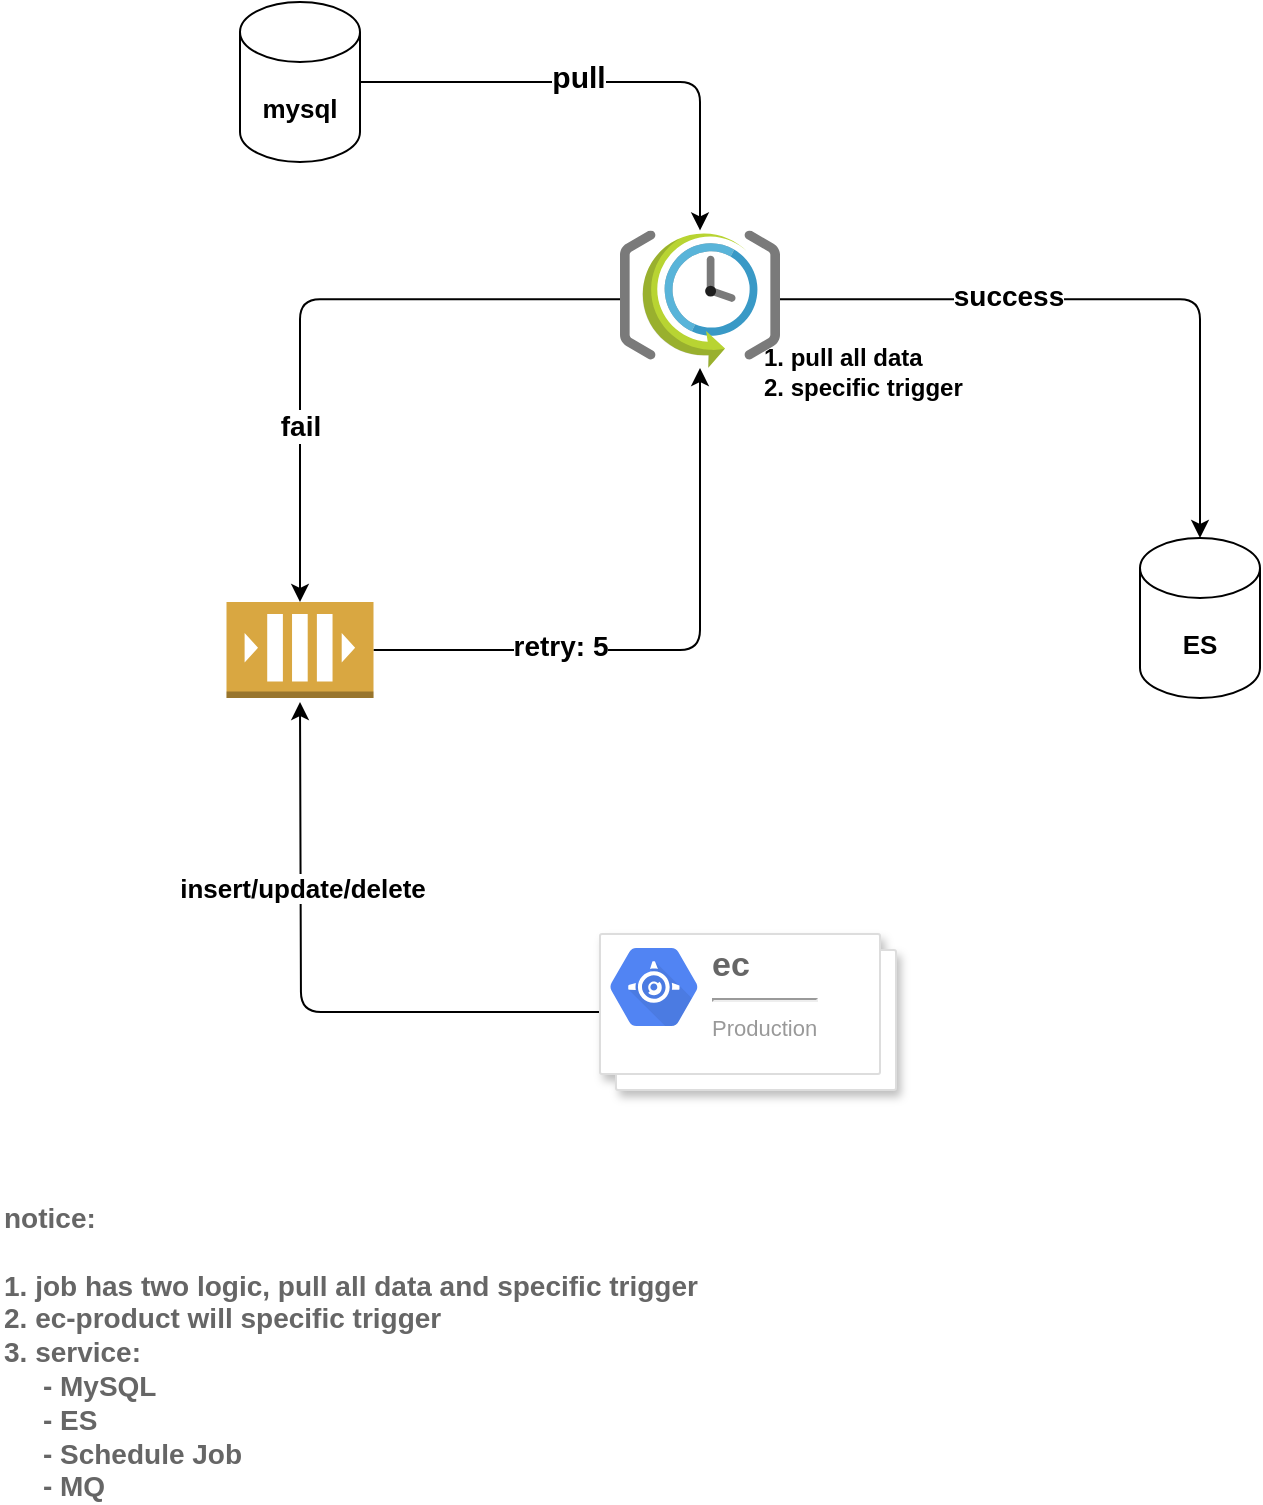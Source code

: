 <mxfile version="13.9.2" type="github">
  <diagram id="0-eV2PE7upg4RRqlszg1" name="Page-1">
    <mxGraphModel dx="942" dy="582" grid="1" gridSize="10" guides="1" tooltips="1" connect="1" arrows="1" fold="1" page="1" pageScale="1" pageWidth="827" pageHeight="1169" math="0" shadow="0">
      <root>
        <mxCell id="0" />
        <mxCell id="1" parent="0" />
        <mxCell id="6yI-PKDfxf6nPblSOdHI-5" value="&lt;b&gt;1. pull all data&lt;br&gt;2. specific&amp;nbsp;trigger&lt;/b&gt;" style="text;html=1;align=left;verticalAlign=middle;resizable=0;points=[];autosize=1;" vertex="1" parent="1">
          <mxGeometry x="440" y="250" width="110" height="30" as="geometry" />
        </mxCell>
        <mxCell id="6yI-PKDfxf6nPblSOdHI-3" style="edgeStyle=orthogonalEdgeStyle;rounded=1;orthogonalLoop=1;jettySize=auto;html=1;" edge="1" parent="1" source="6yI-PKDfxf6nPblSOdHI-1" target="6yI-PKDfxf6nPblSOdHI-2">
          <mxGeometry relative="1" as="geometry" />
        </mxCell>
        <mxCell id="6yI-PKDfxf6nPblSOdHI-4" value="&lt;font style=&quot;font-size: 15px&quot;&gt;&lt;b&gt;pull&lt;/b&gt;&lt;/font&gt;" style="edgeLabel;html=1;align=center;verticalAlign=middle;resizable=0;points=[];" vertex="1" connectable="0" parent="6yI-PKDfxf6nPblSOdHI-3">
          <mxGeometry x="-0.05" relative="1" as="geometry">
            <mxPoint x="-7" y="-3" as="offset" />
          </mxGeometry>
        </mxCell>
        <mxCell id="6yI-PKDfxf6nPblSOdHI-1" value="&lt;font style=&quot;font-size: 13px&quot;&gt;&lt;b&gt;mysql&lt;/b&gt;&lt;/font&gt;" style="shape=cylinder3;whiteSpace=wrap;html=1;boundedLbl=1;backgroundOutline=1;size=15;" vertex="1" parent="1">
          <mxGeometry x="180" y="80" width="60" height="80" as="geometry" />
        </mxCell>
        <mxCell id="6yI-PKDfxf6nPblSOdHI-19" style="edgeStyle=orthogonalEdgeStyle;rounded=1;orthogonalLoop=1;jettySize=auto;html=1;entryX=0.5;entryY=0;entryDx=0;entryDy=0;entryPerimeter=0;" edge="1" parent="1" source="6yI-PKDfxf6nPblSOdHI-2" target="6yI-PKDfxf6nPblSOdHI-15">
          <mxGeometry relative="1" as="geometry" />
        </mxCell>
        <mxCell id="6yI-PKDfxf6nPblSOdHI-22" style="edgeStyle=orthogonalEdgeStyle;rounded=1;orthogonalLoop=1;jettySize=auto;html=1;entryX=0.5;entryY=0;entryDx=0;entryDy=0;entryPerimeter=0;" edge="1" parent="1" source="6yI-PKDfxf6nPblSOdHI-2" target="6yI-PKDfxf6nPblSOdHI-9">
          <mxGeometry relative="1" as="geometry" />
        </mxCell>
        <mxCell id="6yI-PKDfxf6nPblSOdHI-2" value="" style="aspect=fixed;html=1;points=[];align=center;image;fontSize=12;image=img/lib/mscae/SchedulerJobCollection.svg;" vertex="1" parent="1">
          <mxGeometry x="370" y="194.2" width="80" height="68.8" as="geometry" />
        </mxCell>
        <mxCell id="6yI-PKDfxf6nPblSOdHI-9" value="&lt;b&gt;&lt;font style=&quot;font-size: 13px&quot;&gt;ES&lt;/font&gt;&lt;/b&gt;" style="shape=cylinder3;whiteSpace=wrap;html=1;boundedLbl=1;backgroundOutline=1;size=15;" vertex="1" parent="1">
          <mxGeometry x="630" y="348" width="60" height="80" as="geometry" />
        </mxCell>
        <mxCell id="6yI-PKDfxf6nPblSOdHI-16" style="edgeStyle=orthogonalEdgeStyle;rounded=1;orthogonalLoop=1;jettySize=auto;html=1;" edge="1" parent="1" source="6yI-PKDfxf6nPblSOdHI-15" target="6yI-PKDfxf6nPblSOdHI-2">
          <mxGeometry relative="1" as="geometry">
            <mxPoint x="660" y="230" as="targetPoint" />
          </mxGeometry>
        </mxCell>
        <mxCell id="6yI-PKDfxf6nPblSOdHI-17" value="&lt;font style=&quot;font-size: 14px&quot;&gt;&lt;b&gt;retry: 5&lt;/b&gt;&lt;/font&gt;" style="edgeLabel;html=1;align=center;verticalAlign=middle;resizable=0;points=[];" vertex="1" connectable="0" parent="6yI-PKDfxf6nPblSOdHI-16">
          <mxGeometry x="0.08" y="43" relative="1" as="geometry">
            <mxPoint x="-27" y="-1.25" as="offset" />
          </mxGeometry>
        </mxCell>
        <mxCell id="6yI-PKDfxf6nPblSOdHI-15" value="" style="outlineConnect=0;dashed=0;verticalLabelPosition=bottom;verticalAlign=top;align=center;html=1;shape=mxgraph.aws3.queue;fillColor=#D9A741;gradientColor=none;" vertex="1" parent="1">
          <mxGeometry x="173.25" y="380" width="73.5" height="48" as="geometry" />
        </mxCell>
        <mxCell id="6yI-PKDfxf6nPblSOdHI-24" value="&lt;font style=&quot;font-size: 14px&quot;&gt;&lt;b&gt;fail&lt;/b&gt;&lt;/font&gt;" style="edgeLabel;html=1;align=center;verticalAlign=middle;resizable=0;points=[];" vertex="1" connectable="0" parent="1">
          <mxGeometry x="350" y="412" as="geometry">
            <mxPoint x="-140" y="-120" as="offset" />
          </mxGeometry>
        </mxCell>
        <mxCell id="6yI-PKDfxf6nPblSOdHI-25" value="&lt;font style=&quot;font-size: 14px&quot;&gt;&lt;b&gt;success&lt;/b&gt;&lt;/font&gt;" style="edgeLabel;html=1;align=center;verticalAlign=middle;resizable=0;points=[];" vertex="1" connectable="0" parent="1">
          <mxGeometry x="560" y="240.6" as="geometry">
            <mxPoint x="4" y="-14" as="offset" />
          </mxGeometry>
        </mxCell>
        <mxCell id="6yI-PKDfxf6nPblSOdHI-32" style="edgeStyle=orthogonalEdgeStyle;rounded=1;orthogonalLoop=1;jettySize=auto;html=1;" edge="1" parent="1" source="6yI-PKDfxf6nPblSOdHI-30">
          <mxGeometry relative="1" as="geometry">
            <mxPoint x="210" y="430" as="targetPoint" />
          </mxGeometry>
        </mxCell>
        <mxCell id="6yI-PKDfxf6nPblSOdHI-33" value="&lt;font style=&quot;font-size: 13px&quot;&gt;&lt;b&gt;insert/update/delete&lt;/b&gt;&lt;/font&gt;" style="edgeLabel;html=1;align=center;verticalAlign=middle;resizable=0;points=[];" vertex="1" connectable="0" parent="6yI-PKDfxf6nPblSOdHI-32">
          <mxGeometry x="-0.016" y="-43" relative="1" as="geometry">
            <mxPoint x="-43" y="-62" as="offset" />
          </mxGeometry>
        </mxCell>
        <mxCell id="6yI-PKDfxf6nPblSOdHI-30" value="" style="shape=mxgraph.gcp2.doubleRect;strokeColor=#dddddd;shadow=1;strokeWidth=1;" vertex="1" parent="1">
          <mxGeometry x="360" y="546" width="148" height="78" as="geometry" />
        </mxCell>
        <mxCell id="6yI-PKDfxf6nPblSOdHI-31" value="&lt;font color=&quot;#666666&quot;&gt;&lt;b&gt;&lt;font style=&quot;font-size: 17px&quot;&gt;ec&lt;/font&gt;&lt;/b&gt;&lt;br&gt;&lt;/font&gt;&lt;hr&gt;&lt;font style=&quot;font-size: 11px&quot;&gt;Production&lt;/font&gt;" style="dashed=0;connectable=0;html=1;fillColor=#5184F3;strokeColor=none;shape=mxgraph.gcp2.app_engine;part=1;labelPosition=right;verticalLabelPosition=middle;align=left;verticalAlign=top;spacingLeft=5;fontColor=#999999;fontSize=12;spacingTop=-8;" vertex="1" parent="6yI-PKDfxf6nPblSOdHI-30">
          <mxGeometry width="44" height="39" relative="1" as="geometry">
            <mxPoint x="5" y="7" as="offset" />
          </mxGeometry>
        </mxCell>
        <mxCell id="6yI-PKDfxf6nPblSOdHI-34" value="&lt;font color=&quot;#666666&quot;&gt;&lt;b&gt;&lt;font style=&quot;font-size: 14px&quot;&gt;notice:&amp;nbsp;&lt;br&gt;&lt;br&gt;1. job has two logic, pull all data and specific trigger&lt;br&gt;2. ec-product will&amp;nbsp;&lt;/font&gt;&lt;/b&gt;&lt;b&gt;&lt;font style=&quot;font-size: 14px&quot;&gt;specific&amp;nbsp;&lt;/font&gt;&lt;/b&gt;&lt;/font&gt;&lt;b&gt;&lt;font style=&quot;font-size: 14px&quot;&gt;&lt;font color=&quot;#666666&quot;&gt;trigger&lt;br&gt;3. service:&amp;nbsp;&lt;br&gt;&amp;nbsp; &amp;nbsp; &amp;nbsp;- MySQL&lt;br&gt;&amp;nbsp; &amp;nbsp; &amp;nbsp;- ES&lt;br&gt;&amp;nbsp; &amp;nbsp; &amp;nbsp;- Schedule Job&lt;br&gt;&amp;nbsp; &amp;nbsp; &amp;nbsp;- MQ&lt;/font&gt;&lt;br&gt;&lt;/font&gt;&lt;/b&gt;" style="text;html=1;strokeColor=none;fillColor=none;align=left;verticalAlign=middle;whiteSpace=wrap;rounded=0;" vertex="1" parent="1">
          <mxGeometry x="60" y="690" width="400" height="130" as="geometry" />
        </mxCell>
      </root>
    </mxGraphModel>
  </diagram>
</mxfile>
